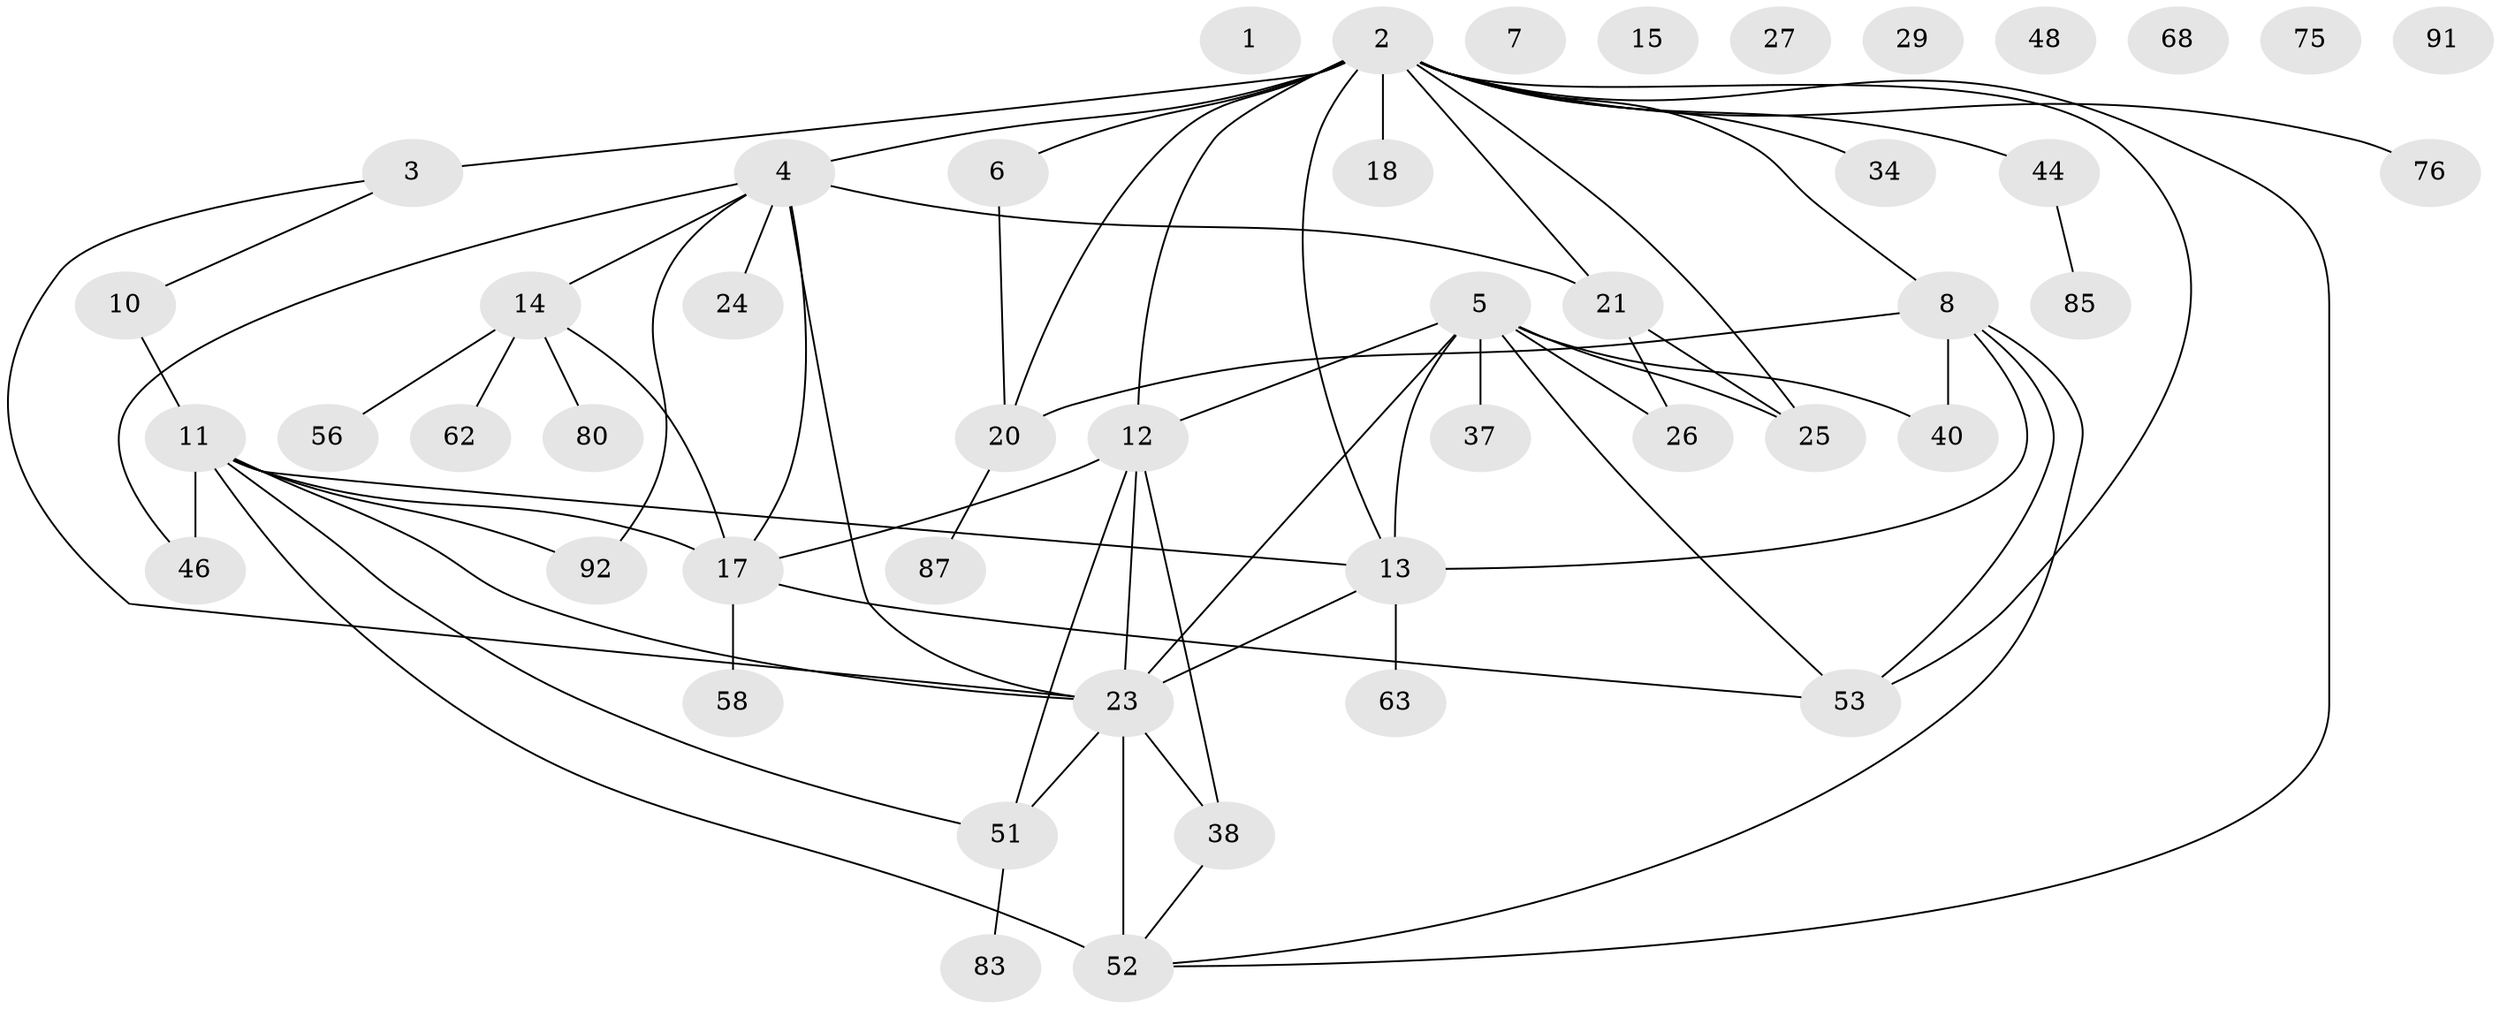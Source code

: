 // original degree distribution, {0: 0.09473684210526316, 5: 0.10526315789473684, 2: 0.21052631578947367, 4: 0.2, 1: 0.21052631578947367, 3: 0.1368421052631579, 6: 0.031578947368421054, 7: 0.010526315789473684}
// Generated by graph-tools (version 1.1) at 2025/12/03/09/25 04:12:52]
// undirected, 47 vertices, 67 edges
graph export_dot {
graph [start="1"]
  node [color=gray90,style=filled];
  1;
  2 [super="+30+32+50+71+88"];
  3 [super="+49"];
  4 [super="+9+36+78"];
  5 [super="+64+81+82+94"];
  6 [super="+16+60"];
  7;
  8 [super="+42+79"];
  10 [super="+95"];
  11 [super="+41+59+74+89"];
  12 [super="+19+33+45+54"];
  13 [super="+28+66"];
  14 [super="+55+84"];
  15;
  17 [super="+22+90"];
  18;
  20 [super="+67+86"];
  21 [super="+43"];
  23 [super="+31+35+73"];
  24;
  25;
  26 [super="+39"];
  27;
  29;
  34;
  37;
  38 [super="+77"];
  40;
  44 [super="+47"];
  46 [super="+57"];
  48;
  51 [super="+61+65+93"];
  52 [super="+72"];
  53 [super="+70"];
  56;
  58;
  62 [super="+69"];
  63;
  68;
  75;
  76;
  80;
  83;
  85;
  87;
  91;
  92;
  2 -- 4;
  2 -- 53;
  2 -- 25;
  2 -- 34;
  2 -- 18;
  2 -- 76;
  2 -- 3 [weight=2];
  2 -- 6;
  2 -- 8;
  2 -- 12 [weight=2];
  2 -- 13;
  2 -- 20;
  2 -- 21;
  2 -- 44;
  2 -- 52;
  3 -- 10;
  3 -- 23;
  4 -- 23;
  4 -- 24;
  4 -- 92;
  4 -- 21;
  4 -- 14;
  4 -- 17;
  4 -- 46;
  5 -- 25;
  5 -- 23;
  5 -- 37;
  5 -- 40;
  5 -- 12;
  5 -- 13;
  5 -- 26;
  5 -- 53;
  6 -- 20;
  8 -- 53;
  8 -- 20;
  8 -- 40;
  8 -- 52;
  8 -- 13;
  10 -- 11;
  11 -- 52 [weight=3];
  11 -- 92;
  11 -- 17;
  11 -- 23 [weight=2];
  11 -- 46 [weight=3];
  11 -- 13;
  11 -- 51;
  12 -- 38;
  12 -- 51;
  12 -- 17 [weight=2];
  12 -- 23;
  13 -- 63;
  13 -- 23 [weight=2];
  14 -- 80;
  14 -- 56;
  14 -- 17;
  14 -- 62;
  17 -- 53;
  17 -- 58;
  20 -- 87;
  21 -- 25;
  21 -- 26;
  23 -- 52 [weight=2];
  23 -- 38;
  23 -- 51;
  38 -- 52;
  44 -- 85;
  51 -- 83;
}
